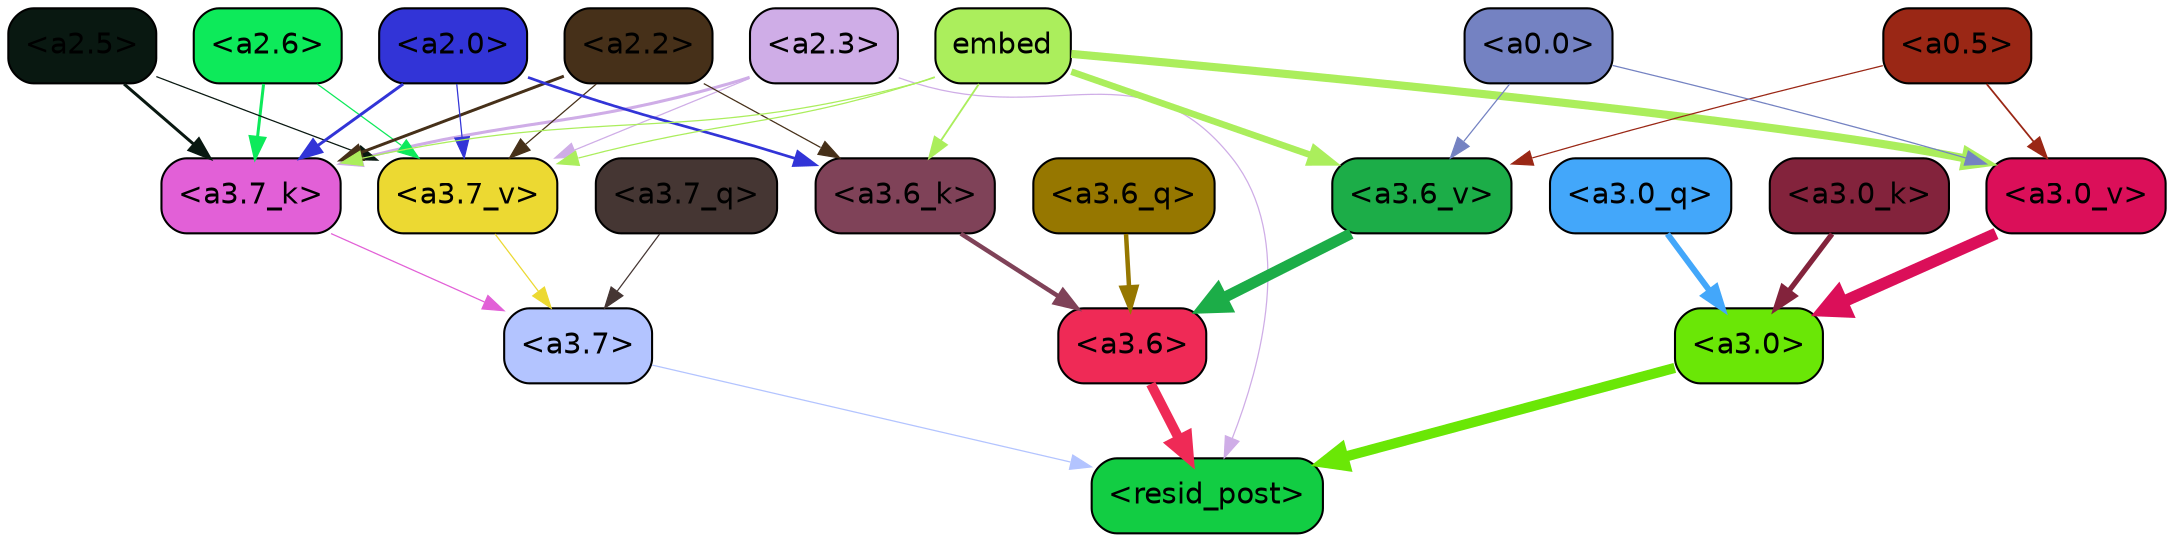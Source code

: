 strict digraph "" {
	graph [bgcolor=transparent,
		layout=dot,
		overlap=false,
		splines=true
	];
	"<a3.7>"	[color=black,
		fillcolor="#b3c4ff",
		fontname=Helvetica,
		shape=box,
		style="filled, rounded"];
	"<resid_post>"	[color=black,
		fillcolor="#12cd43",
		fontname=Helvetica,
		shape=box,
		style="filled, rounded"];
	"<a3.7>" -> "<resid_post>"	[color="#b3c4ff",
		penwidth=0.6];
	"<a3.6>"	[color=black,
		fillcolor="#ef2a56",
		fontname=Helvetica,
		shape=box,
		style="filled, rounded"];
	"<a3.6>" -> "<resid_post>"	[color="#ef2a56",
		penwidth=4.746312499046326];
	"<a3.0>"	[color=black,
		fillcolor="#6ae706",
		fontname=Helvetica,
		shape=box,
		style="filled, rounded"];
	"<a3.0>" -> "<resid_post>"	[color="#6ae706",
		penwidth=4.896343111991882];
	"<a2.3>"	[color=black,
		fillcolor="#cfade7",
		fontname=Helvetica,
		shape=box,
		style="filled, rounded"];
	"<a2.3>" -> "<resid_post>"	[color="#cfade7",
		penwidth=0.6];
	"<a3.7_k>"	[color=black,
		fillcolor="#e260d7",
		fontname=Helvetica,
		shape=box,
		style="filled, rounded"];
	"<a2.3>" -> "<a3.7_k>"	[color="#cfade7",
		penwidth=1.467104621231556];
	"<a3.7_v>"	[color=black,
		fillcolor="#ecd932",
		fontname=Helvetica,
		shape=box,
		style="filled, rounded"];
	"<a2.3>" -> "<a3.7_v>"	[color="#cfade7",
		penwidth=0.6];
	"<a3.7_q>"	[color=black,
		fillcolor="#453633",
		fontname=Helvetica,
		shape=box,
		style="filled, rounded"];
	"<a3.7_q>" -> "<a3.7>"	[color="#453633",
		penwidth=0.6];
	"<a3.6_q>"	[color=black,
		fillcolor="#967700",
		fontname=Helvetica,
		shape=box,
		style="filled, rounded"];
	"<a3.6_q>" -> "<a3.6>"	[color="#967700",
		penwidth=2.160832464694977];
	"<a3.0_q>"	[color=black,
		fillcolor="#43a7fa",
		fontname=Helvetica,
		shape=box,
		style="filled, rounded"];
	"<a3.0_q>" -> "<a3.0>"	[color="#43a7fa",
		penwidth=2.870753765106201];
	"<a3.7_k>" -> "<a3.7>"	[color="#e260d7",
		penwidth=0.6];
	"<a3.6_k>"	[color=black,
		fillcolor="#7f4258",
		fontname=Helvetica,
		shape=box,
		style="filled, rounded"];
	"<a3.6_k>" -> "<a3.6>"	[color="#7f4258",
		penwidth=2.13908451795578];
	"<a3.0_k>"	[color=black,
		fillcolor="#83233c",
		fontname=Helvetica,
		shape=box,
		style="filled, rounded"];
	"<a3.0_k>" -> "<a3.0>"	[color="#83233c",
		penwidth=2.520303964614868];
	"<a3.7_v>" -> "<a3.7>"	[color="#ecd932",
		penwidth=0.6];
	"<a3.6_v>"	[color=black,
		fillcolor="#1cad48",
		fontname=Helvetica,
		shape=box,
		style="filled, rounded"];
	"<a3.6_v>" -> "<a3.6>"	[color="#1cad48",
		penwidth=5.297133803367615];
	"<a3.0_v>"	[color=black,
		fillcolor="#db0f59",
		fontname=Helvetica,
		shape=box,
		style="filled, rounded"];
	"<a3.0_v>" -> "<a3.0>"	[color="#db0f59",
		penwidth=5.680712580680847];
	"<a2.6>"	[color=black,
		fillcolor="#0dea5a",
		fontname=Helvetica,
		shape=box,
		style="filled, rounded"];
	"<a2.6>" -> "<a3.7_k>"	[color="#0dea5a",
		penwidth=1.4453159049153328];
	"<a2.6>" -> "<a3.7_v>"	[color="#0dea5a",
		penwidth=0.6];
	"<a2.5>"	[color=black,
		fillcolor="#091811",
		fontname=Helvetica,
		shape=box,
		style="filled, rounded"];
	"<a2.5>" -> "<a3.7_k>"	[color="#091811",
		penwidth=1.4526091292500496];
	"<a2.5>" -> "<a3.7_v>"	[color="#091811",
		penwidth=0.6];
	"<a2.2>"	[color=black,
		fillcolor="#463019",
		fontname=Helvetica,
		shape=box,
		style="filled, rounded"];
	"<a2.2>" -> "<a3.7_k>"	[color="#463019",
		penwidth=1.4310357049107552];
	"<a2.2>" -> "<a3.6_k>"	[color="#463019",
		penwidth=0.6];
	"<a2.2>" -> "<a3.7_v>"	[color="#463019",
		penwidth=0.6];
	"<a2.0>"	[color=black,
		fillcolor="#3234d7",
		fontname=Helvetica,
		shape=box,
		style="filled, rounded"];
	"<a2.0>" -> "<a3.7_k>"	[color="#3234d7",
		penwidth=1.4314699843525887];
	"<a2.0>" -> "<a3.6_k>"	[color="#3234d7",
		penwidth=1.2950235605239868];
	"<a2.0>" -> "<a3.7_v>"	[color="#3234d7",
		penwidth=0.6];
	embed	[color=black,
		fillcolor="#abee5c",
		fontname=Helvetica,
		shape=box,
		style="filled, rounded"];
	embed -> "<a3.7_k>"	[color="#abee5c",
		penwidth=0.6];
	embed -> "<a3.6_k>"	[color="#abee5c",
		penwidth=0.891706109046936];
	embed -> "<a3.7_v>"	[color="#abee5c",
		penwidth=0.6];
	embed -> "<a3.6_v>"	[color="#abee5c",
		penwidth=3.1766927242279053];
	embed -> "<a3.0_v>"	[color="#abee5c",
		penwidth=3.9005755856633186];
	"<a0.5>"	[color=black,
		fillcolor="#9a2715",
		fontname=Helvetica,
		shape=box,
		style="filled, rounded"];
	"<a0.5>" -> "<a3.6_v>"	[color="#9a2715",
		penwidth=0.6];
	"<a0.5>" -> "<a3.0_v>"	[color="#9a2715",
		penwidth=0.8493617177009583];
	"<a0.0>"	[color=black,
		fillcolor="#7482c2",
		fontname=Helvetica,
		shape=box,
		style="filled, rounded"];
	"<a0.0>" -> "<a3.6_v>"	[color="#7482c2",
		penwidth=0.6];
	"<a0.0>" -> "<a3.0_v>"	[color="#7482c2",
		penwidth=0.6];
}
